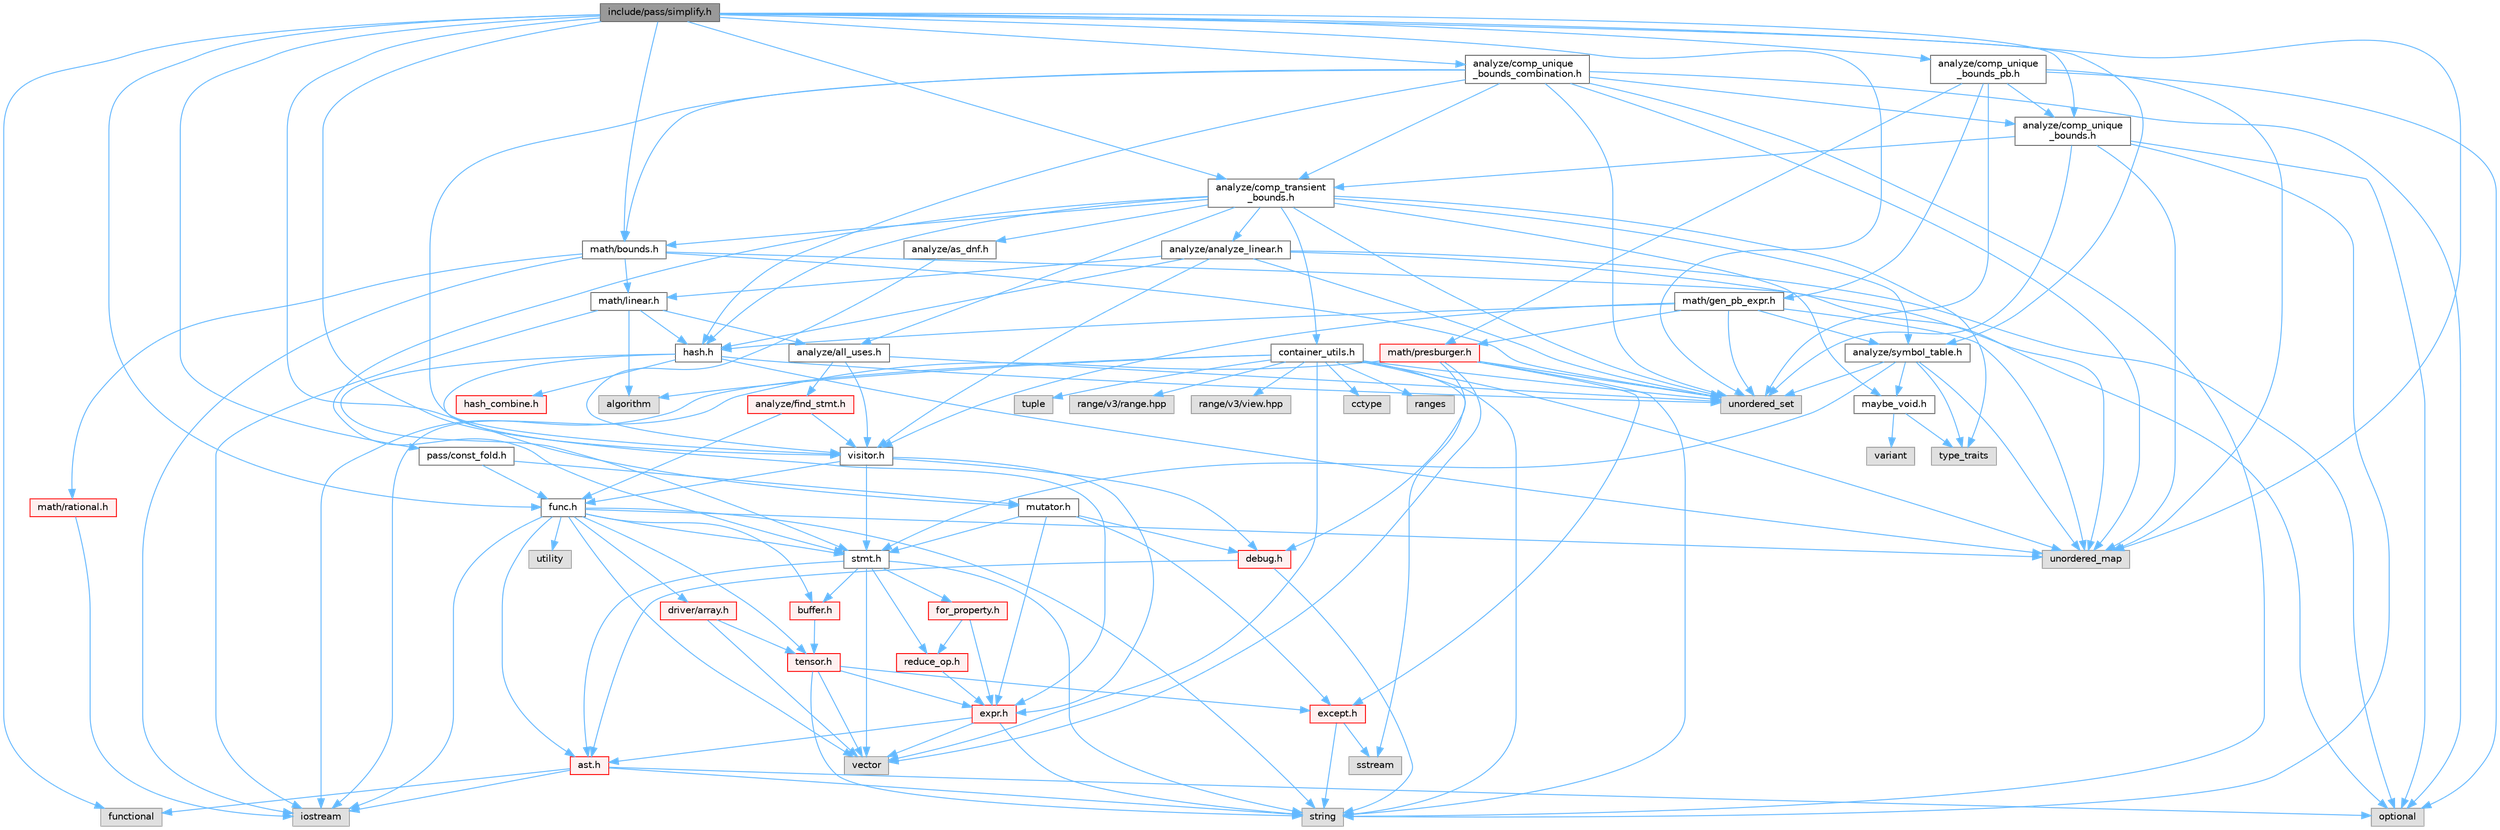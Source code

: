 digraph "include/pass/simplify.h"
{
 // LATEX_PDF_SIZE
  bgcolor="transparent";
  edge [fontname=Helvetica,fontsize=10,labelfontname=Helvetica,labelfontsize=10];
  node [fontname=Helvetica,fontsize=10,shape=box,height=0.2,width=0.4];
  Node1 [label="include/pass/simplify.h",height=0.2,width=0.4,color="gray40", fillcolor="grey60", style="filled", fontcolor="black",tooltip=" "];
  Node1 -> Node2 [color="steelblue1",style="solid"];
  Node2 [label="functional",height=0.2,width=0.4,color="grey60", fillcolor="#E0E0E0", style="filled",tooltip=" "];
  Node1 -> Node3 [color="steelblue1",style="solid"];
  Node3 [label="unordered_map",height=0.2,width=0.4,color="grey60", fillcolor="#E0E0E0", style="filled",tooltip=" "];
  Node1 -> Node4 [color="steelblue1",style="solid"];
  Node4 [label="unordered_set",height=0.2,width=0.4,color="grey60", fillcolor="#E0E0E0", style="filled",tooltip=" "];
  Node1 -> Node5 [color="steelblue1",style="solid"];
  Node5 [label="analyze/comp_transient\l_bounds.h",height=0.2,width=0.4,color="grey40", fillcolor="white", style="filled",URL="$comp__transient__bounds_8h.html",tooltip=" "];
  Node5 -> Node6 [color="steelblue1",style="solid"];
  Node6 [label="type_traits",height=0.2,width=0.4,color="grey60", fillcolor="#E0E0E0", style="filled",tooltip=" "];
  Node5 -> Node4 [color="steelblue1",style="solid"];
  Node5 -> Node7 [color="steelblue1",style="solid"];
  Node7 [label="analyze/all_uses.h",height=0.2,width=0.4,color="grey40", fillcolor="white", style="filled",URL="$all__uses_8h.html",tooltip=" "];
  Node7 -> Node4 [color="steelblue1",style="solid"];
  Node7 -> Node8 [color="steelblue1",style="solid"];
  Node8 [label="analyze/find_stmt.h",height=0.2,width=0.4,color="red", fillcolor="#FFF0F0", style="filled",URL="$find__stmt_8h.html",tooltip=" "];
  Node8 -> Node9 [color="steelblue1",style="solid"];
  Node9 [label="func.h",height=0.2,width=0.4,color="grey40", fillcolor="white", style="filled",URL="$func_8h.html",tooltip=" "];
  Node9 -> Node10 [color="steelblue1",style="solid"];
  Node10 [label="iostream",height=0.2,width=0.4,color="grey60", fillcolor="#E0E0E0", style="filled",tooltip=" "];
  Node9 -> Node11 [color="steelblue1",style="solid"];
  Node11 [label="string",height=0.2,width=0.4,color="grey60", fillcolor="#E0E0E0", style="filled",tooltip=" "];
  Node9 -> Node3 [color="steelblue1",style="solid"];
  Node9 -> Node12 [color="steelblue1",style="solid"];
  Node12 [label="utility",height=0.2,width=0.4,color="grey60", fillcolor="#E0E0E0", style="filled",tooltip=" "];
  Node9 -> Node13 [color="steelblue1",style="solid"];
  Node13 [label="vector",height=0.2,width=0.4,color="grey60", fillcolor="#E0E0E0", style="filled",tooltip=" "];
  Node9 -> Node14 [color="steelblue1",style="solid"];
  Node14 [label="ast.h",height=0.2,width=0.4,color="red", fillcolor="#FFF0F0", style="filled",URL="$ast_8h.html",tooltip=" "];
  Node14 -> Node2 [color="steelblue1",style="solid"];
  Node14 -> Node10 [color="steelblue1",style="solid"];
  Node14 -> Node16 [color="steelblue1",style="solid"];
  Node16 [label="optional",height=0.2,width=0.4,color="grey60", fillcolor="#E0E0E0", style="filled",tooltip=" "];
  Node14 -> Node11 [color="steelblue1",style="solid"];
  Node9 -> Node41 [color="steelblue1",style="solid"];
  Node41 [label="buffer.h",height=0.2,width=0.4,color="red", fillcolor="#FFF0F0", style="filled",URL="$buffer_8h.html",tooltip=" "];
  Node41 -> Node42 [color="steelblue1",style="solid"];
  Node42 [label="tensor.h",height=0.2,width=0.4,color="red", fillcolor="#FFF0F0", style="filled",URL="$tensor_8h.html",tooltip=" "];
  Node42 -> Node11 [color="steelblue1",style="solid"];
  Node42 -> Node13 [color="steelblue1",style="solid"];
  Node42 -> Node27 [color="steelblue1",style="solid"];
  Node27 [label="except.h",height=0.2,width=0.4,color="red", fillcolor="#FFF0F0", style="filled",URL="$except_8h.html",tooltip=" "];
  Node27 -> Node28 [color="steelblue1",style="solid"];
  Node28 [label="sstream",height=0.2,width=0.4,color="grey60", fillcolor="#E0E0E0", style="filled",tooltip=" "];
  Node27 -> Node11 [color="steelblue1",style="solid"];
  Node42 -> Node43 [color="steelblue1",style="solid"];
  Node43 [label="expr.h",height=0.2,width=0.4,color="red", fillcolor="#FFF0F0", style="filled",URL="$expr_8h.html",tooltip=" "];
  Node43 -> Node11 [color="steelblue1",style="solid"];
  Node43 -> Node13 [color="steelblue1",style="solid"];
  Node43 -> Node14 [color="steelblue1",style="solid"];
  Node9 -> Node46 [color="steelblue1",style="solid"];
  Node46 [label="driver/array.h",height=0.2,width=0.4,color="red", fillcolor="#FFF0F0", style="filled",URL="$array_8h.html",tooltip=" "];
  Node46 -> Node13 [color="steelblue1",style="solid"];
  Node46 -> Node42 [color="steelblue1",style="solid"];
  Node9 -> Node50 [color="steelblue1",style="solid"];
  Node50 [label="stmt.h",height=0.2,width=0.4,color="grey40", fillcolor="white", style="filled",URL="$stmt_8h.html",tooltip=" "];
  Node50 -> Node11 [color="steelblue1",style="solid"];
  Node50 -> Node13 [color="steelblue1",style="solid"];
  Node50 -> Node14 [color="steelblue1",style="solid"];
  Node50 -> Node41 [color="steelblue1",style="solid"];
  Node50 -> Node51 [color="steelblue1",style="solid"];
  Node51 [label="for_property.h",height=0.2,width=0.4,color="red", fillcolor="#FFF0F0", style="filled",URL="$for__property_8h.html",tooltip=" "];
  Node51 -> Node43 [color="steelblue1",style="solid"];
  Node51 -> Node55 [color="steelblue1",style="solid"];
  Node55 [label="reduce_op.h",height=0.2,width=0.4,color="red", fillcolor="#FFF0F0", style="filled",URL="$reduce__op_8h.html",tooltip=" "];
  Node55 -> Node43 [color="steelblue1",style="solid"];
  Node50 -> Node55 [color="steelblue1",style="solid"];
  Node9 -> Node42 [color="steelblue1",style="solid"];
  Node8 -> Node57 [color="steelblue1",style="solid"];
  Node57 [label="visitor.h",height=0.2,width=0.4,color="grey40", fillcolor="white", style="filled",URL="$visitor_8h.html",tooltip=" "];
  Node57 -> Node58 [color="steelblue1",style="solid"];
  Node58 [label="debug.h",height=0.2,width=0.4,color="red", fillcolor="#FFF0F0", style="filled",URL="$debug_8h.html",tooltip=" "];
  Node58 -> Node11 [color="steelblue1",style="solid"];
  Node58 -> Node14 [color="steelblue1",style="solid"];
  Node57 -> Node43 [color="steelblue1",style="solid"];
  Node57 -> Node9 [color="steelblue1",style="solid"];
  Node57 -> Node50 [color="steelblue1",style="solid"];
  Node7 -> Node57 [color="steelblue1",style="solid"];
  Node5 -> Node62 [color="steelblue1",style="solid"];
  Node62 [label="analyze/analyze_linear.h",height=0.2,width=0.4,color="grey40", fillcolor="white", style="filled",URL="$analyze__linear_8h.html",tooltip=" "];
  Node62 -> Node16 [color="steelblue1",style="solid"];
  Node62 -> Node3 [color="steelblue1",style="solid"];
  Node62 -> Node4 [color="steelblue1",style="solid"];
  Node62 -> Node63 [color="steelblue1",style="solid"];
  Node63 [label="hash.h",height=0.2,width=0.4,color="grey40", fillcolor="white", style="filled",URL="$hash_8h.html",tooltip=" "];
  Node63 -> Node3 [color="steelblue1",style="solid"];
  Node63 -> Node4 [color="steelblue1",style="solid"];
  Node63 -> Node43 [color="steelblue1",style="solid"];
  Node63 -> Node54 [color="steelblue1",style="solid"];
  Node54 [label="hash_combine.h",height=0.2,width=0.4,color="red", fillcolor="#FFF0F0", style="filled",URL="$hash__combine_8h.html",tooltip=" "];
  Node63 -> Node50 [color="steelblue1",style="solid"];
  Node62 -> Node64 [color="steelblue1",style="solid"];
  Node64 [label="math/linear.h",height=0.2,width=0.4,color="grey40", fillcolor="white", style="filled",URL="$linear_8h.html",tooltip=" "];
  Node64 -> Node35 [color="steelblue1",style="solid"];
  Node35 [label="algorithm",height=0.2,width=0.4,color="grey60", fillcolor="#E0E0E0", style="filled",tooltip=" "];
  Node64 -> Node10 [color="steelblue1",style="solid"];
  Node64 -> Node7 [color="steelblue1",style="solid"];
  Node64 -> Node63 [color="steelblue1",style="solid"];
  Node62 -> Node57 [color="steelblue1",style="solid"];
  Node5 -> Node65 [color="steelblue1",style="solid"];
  Node65 [label="analyze/as_dnf.h",height=0.2,width=0.4,color="grey40", fillcolor="white", style="filled",URL="$as__dnf_8h.html",tooltip=" "];
  Node65 -> Node57 [color="steelblue1",style="solid"];
  Node5 -> Node66 [color="steelblue1",style="solid"];
  Node66 [label="analyze/symbol_table.h",height=0.2,width=0.4,color="grey40", fillcolor="white", style="filled",URL="$symbol__table_8h.html",tooltip=" "];
  Node66 -> Node6 [color="steelblue1",style="solid"];
  Node66 -> Node3 [color="steelblue1",style="solid"];
  Node66 -> Node4 [color="steelblue1",style="solid"];
  Node66 -> Node67 [color="steelblue1",style="solid"];
  Node67 [label="maybe_void.h",height=0.2,width=0.4,color="grey40", fillcolor="white", style="filled",URL="$maybe__void_8h.html",tooltip=" "];
  Node67 -> Node6 [color="steelblue1",style="solid"];
  Node67 -> Node53 [color="steelblue1",style="solid"];
  Node53 [label="variant",height=0.2,width=0.4,color="grey60", fillcolor="#E0E0E0", style="filled",tooltip=" "];
  Node66 -> Node50 [color="steelblue1",style="solid"];
  Node5 -> Node34 [color="steelblue1",style="solid"];
  Node34 [label="container_utils.h",height=0.2,width=0.4,color="grey40", fillcolor="white", style="filled",URL="$container__utils_8h.html",tooltip=" "];
  Node34 -> Node35 [color="steelblue1",style="solid"];
  Node34 -> Node36 [color="steelblue1",style="solid"];
  Node36 [label="cctype",height=0.2,width=0.4,color="grey60", fillcolor="#E0E0E0", style="filled",tooltip=" "];
  Node34 -> Node10 [color="steelblue1",style="solid"];
  Node34 -> Node37 [color="steelblue1",style="solid"];
  Node37 [label="ranges",height=0.2,width=0.4,color="grey60", fillcolor="#E0E0E0", style="filled",tooltip=" "];
  Node34 -> Node28 [color="steelblue1",style="solid"];
  Node34 -> Node11 [color="steelblue1",style="solid"];
  Node34 -> Node38 [color="steelblue1",style="solid"];
  Node38 [label="tuple",height=0.2,width=0.4,color="grey60", fillcolor="#E0E0E0", style="filled",tooltip=" "];
  Node34 -> Node3 [color="steelblue1",style="solid"];
  Node34 -> Node4 [color="steelblue1",style="solid"];
  Node34 -> Node13 [color="steelblue1",style="solid"];
  Node34 -> Node39 [color="steelblue1",style="solid"];
  Node39 [label="range/v3/range.hpp",height=0.2,width=0.4,color="grey60", fillcolor="#E0E0E0", style="filled",tooltip=" "];
  Node34 -> Node40 [color="steelblue1",style="solid"];
  Node40 [label="range/v3/view.hpp",height=0.2,width=0.4,color="grey60", fillcolor="#E0E0E0", style="filled",tooltip=" "];
  Node5 -> Node63 [color="steelblue1",style="solid"];
  Node5 -> Node68 [color="steelblue1",style="solid"];
  Node68 [label="math/bounds.h",height=0.2,width=0.4,color="grey40", fillcolor="white", style="filled",URL="$bounds_8h.html",tooltip=" "];
  Node68 -> Node10 [color="steelblue1",style="solid"];
  Node68 -> Node16 [color="steelblue1",style="solid"];
  Node68 -> Node4 [color="steelblue1",style="solid"];
  Node68 -> Node64 [color="steelblue1",style="solid"];
  Node68 -> Node69 [color="steelblue1",style="solid"];
  Node69 [label="math/rational.h",height=0.2,width=0.4,color="red", fillcolor="#FFF0F0", style="filled",URL="$rational_8h.html",tooltip=" "];
  Node69 -> Node10 [color="steelblue1",style="solid"];
  Node5 -> Node67 [color="steelblue1",style="solid"];
  Node5 -> Node50 [color="steelblue1",style="solid"];
  Node1 -> Node71 [color="steelblue1",style="solid"];
  Node71 [label="analyze/comp_unique\l_bounds.h",height=0.2,width=0.4,color="grey40", fillcolor="white", style="filled",URL="$comp__unique__bounds_8h.html",tooltip=" "];
  Node71 -> Node16 [color="steelblue1",style="solid"];
  Node71 -> Node11 [color="steelblue1",style="solid"];
  Node71 -> Node3 [color="steelblue1",style="solid"];
  Node71 -> Node4 [color="steelblue1",style="solid"];
  Node71 -> Node5 [color="steelblue1",style="solid"];
  Node1 -> Node72 [color="steelblue1",style="solid"];
  Node72 [label="analyze/comp_unique\l_bounds_combination.h",height=0.2,width=0.4,color="grey40", fillcolor="white", style="filled",URL="$comp__unique__bounds__combination_8h.html",tooltip=" "];
  Node72 -> Node16 [color="steelblue1",style="solid"];
  Node72 -> Node11 [color="steelblue1",style="solid"];
  Node72 -> Node3 [color="steelblue1",style="solid"];
  Node72 -> Node4 [color="steelblue1",style="solid"];
  Node72 -> Node5 [color="steelblue1",style="solid"];
  Node72 -> Node71 [color="steelblue1",style="solid"];
  Node72 -> Node63 [color="steelblue1",style="solid"];
  Node72 -> Node68 [color="steelblue1",style="solid"];
  Node72 -> Node57 [color="steelblue1",style="solid"];
  Node1 -> Node73 [color="steelblue1",style="solid"];
  Node73 [label="analyze/comp_unique\l_bounds_pb.h",height=0.2,width=0.4,color="grey40", fillcolor="white", style="filled",URL="$comp__unique__bounds__pb_8h.html",tooltip=" "];
  Node73 -> Node16 [color="steelblue1",style="solid"];
  Node73 -> Node3 [color="steelblue1",style="solid"];
  Node73 -> Node4 [color="steelblue1",style="solid"];
  Node73 -> Node71 [color="steelblue1",style="solid"];
  Node73 -> Node74 [color="steelblue1",style="solid"];
  Node74 [label="math/gen_pb_expr.h",height=0.2,width=0.4,color="grey40", fillcolor="white", style="filled",URL="$gen__pb__expr_8h.html",tooltip=" "];
  Node74 -> Node3 [color="steelblue1",style="solid"];
  Node74 -> Node4 [color="steelblue1",style="solid"];
  Node74 -> Node66 [color="steelblue1",style="solid"];
  Node74 -> Node63 [color="steelblue1",style="solid"];
  Node74 -> Node75 [color="steelblue1",style="solid"];
  Node75 [label="math/presburger.h",height=0.2,width=0.4,color="red", fillcolor="#FFF0F0", style="filled",URL="$presburger_8h.html",tooltip=" "];
  Node75 -> Node10 [color="steelblue1",style="solid"];
  Node75 -> Node11 [color="steelblue1",style="solid"];
  Node75 -> Node4 [color="steelblue1",style="solid"];
  Node75 -> Node13 [color="steelblue1",style="solid"];
  Node75 -> Node58 [color="steelblue1",style="solid"];
  Node75 -> Node27 [color="steelblue1",style="solid"];
  Node74 -> Node57 [color="steelblue1",style="solid"];
  Node73 -> Node75 [color="steelblue1",style="solid"];
  Node1 -> Node66 [color="steelblue1",style="solid"];
  Node1 -> Node9 [color="steelblue1",style="solid"];
  Node1 -> Node68 [color="steelblue1",style="solid"];
  Node1 -> Node92 [color="steelblue1",style="solid"];
  Node92 [label="mutator.h",height=0.2,width=0.4,color="grey40", fillcolor="white", style="filled",URL="$mutator_8h.html",tooltip=" "];
  Node92 -> Node58 [color="steelblue1",style="solid"];
  Node92 -> Node27 [color="steelblue1",style="solid"];
  Node92 -> Node43 [color="steelblue1",style="solid"];
  Node92 -> Node50 [color="steelblue1",style="solid"];
  Node1 -> Node93 [color="steelblue1",style="solid"];
  Node93 [label="pass/const_fold.h",height=0.2,width=0.4,color="grey40", fillcolor="white", style="filled",URL="$const__fold_8h.html",tooltip=" "];
  Node93 -> Node9 [color="steelblue1",style="solid"];
  Node93 -> Node92 [color="steelblue1",style="solid"];
  Node1 -> Node57 [color="steelblue1",style="solid"];
}
